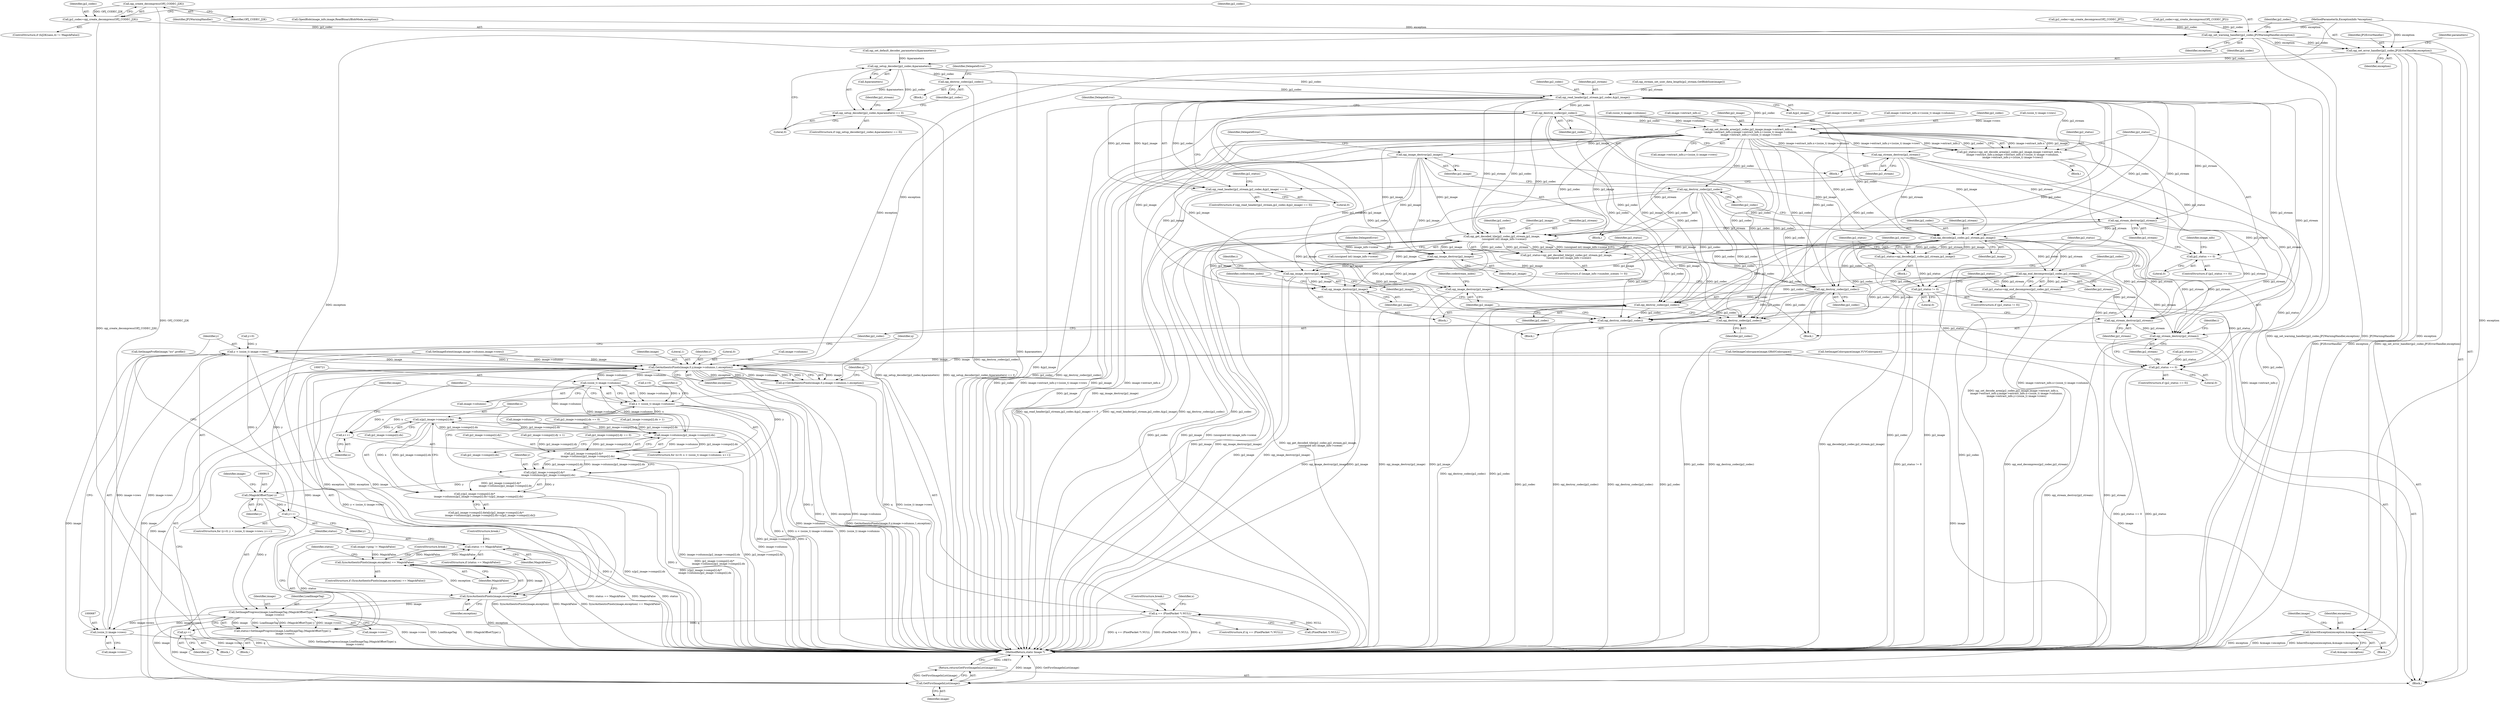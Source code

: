 digraph "0_ImageMagick_f6e9d0d9955e85bdd7540b251cd50d598dacc5e6_28@API" {
"1000232" [label="(Call,opj_create_decompress(OPJ_CODEC_J2K))"];
"1000230" [label="(Call,jp2_codec=opj_create_decompress(OPJ_CODEC_J2K))"];
"1000239" [label="(Call,opj_set_warning_handler(jp2_codec,JP2WarningHandler,exception))"];
"1000243" [label="(Call,opj_set_error_handler(jp2_codec,JP2ErrorHandler,exception))"];
"1000286" [label="(Call,opj_setup_decoder(jp2_codec,&parameters))"];
"1000285" [label="(Call,opj_setup_decoder(jp2_codec,&parameters) == 0)"];
"1000292" [label="(Call,opj_destroy_codec(jp2_codec))"];
"1000324" [label="(Call,opj_read_header(jp2_stream,jp2_codec,&jp2_image))"];
"1000323" [label="(Call,opj_read_header(jp2_stream,jp2_codec,&jp2_image) == 0)"];
"1000331" [label="(Call,opj_stream_destroy(jp2_stream))"];
"1000396" [label="(Call,opj_stream_destroy(jp2_stream))"];
"1000413" [label="(Call,opj_get_decoded_tile(jp2_codec,jp2_stream,jp2_image,\n      (unsigned int) image_info->scene))"];
"1000411" [label="(Call,jp2_status=opj_get_decoded_tile(jp2_codec,jp2_stream,jp2_image,\n      (unsigned int) image_info->scene))"];
"1000446" [label="(Call,jp2_status == 0)"];
"1000450" [label="(Call,opj_stream_destroy(jp2_stream))"];
"1000459" [label="(Call,opj_stream_destroy(jp2_stream))"];
"1000452" [label="(Call,opj_destroy_codec(jp2_codec))"];
"1000496" [label="(Call,opj_destroy_codec(jp2_codec))"];
"1000670" [label="(Call,opj_destroy_codec(jp2_codec))"];
"1000925" [label="(Call,opj_destroy_codec(jp2_codec))"];
"1000454" [label="(Call,opj_image_destroy(jp2_image))"];
"1000498" [label="(Call,opj_image_destroy(jp2_image))"];
"1000672" [label="(Call,opj_image_destroy(jp2_image))"];
"1000927" [label="(Call,opj_image_destroy(jp2_image))"];
"1000432" [label="(Call,opj_decode(jp2_codec,jp2_stream,jp2_image))"];
"1000430" [label="(Call,jp2_status=opj_decode(jp2_codec,jp2_stream,jp2_image))"];
"1000437" [label="(Call,jp2_status != 0)"];
"1000442" [label="(Call,opj_end_decompress(jp2_codec,jp2_stream))"];
"1000440" [label="(Call,jp2_status=opj_end_decompress(jp2_codec,jp2_stream))"];
"1000333" [label="(Call,opj_destroy_codec(jp2_codec))"];
"1000356" [label="(Call,opj_set_decode_area(jp2_codec,jp2_image,image->extract_info.x,\n        image->extract_info.y,image->extract_info.x+(ssize_t) image->columns,\n        image->extract_info.y+(ssize_t) image->rows))"];
"1000354" [label="(Call,jp2_status=opj_set_decode_area(jp2_codec,jp2_image,image->extract_info.x,\n        image->extract_info.y,image->extract_info.x+(ssize_t) image->columns,\n        image->extract_info.y+(ssize_t) image->rows))"];
"1000392" [label="(Call,jp2_status == 0)"];
"1000398" [label="(Call,opj_destroy_codec(jp2_codec))"];
"1000400" [label="(Call,opj_image_destroy(jp2_image))"];
"1000552" [label="(Call,InheritException(exception,&image->exception))"];
"1000698" [label="(Call,GetAuthenticPixels(image,0,y,image->columns,1,exception))"];
"1000696" [label="(Call,q=GetAuthenticPixels(image,0,y,image->columns,1,exception))"];
"1000708" [label="(Call,q == (PixelPacket *) NULL)"];
"1000900" [label="(Call,q++)"];
"1000720" [label="(Call,(ssize_t) image->columns)"];
"1000718" [label="(Call,x < (ssize_t) image->columns)"];
"1000725" [label="(Call,x++)"];
"1000797" [label="(Call,x/jp2_image->comps[i].dx)"];
"1000786" [label="(Call,image->columns/jp2_image->comps[i].dx)"];
"1000778" [label="(Call,jp2_image->comps[i].dy*\n          image->columns/jp2_image->comps[i].dx)"];
"1000776" [label="(Call,y/jp2_image->comps[i].dy*\n          image->columns/jp2_image->comps[i].dx)"];
"1000775" [label="(Call,y/jp2_image->comps[i].dy*\n          image->columns/jp2_image->comps[i].dx+x/jp2_image->comps[i].dx)"];
"1000914" [label="(Call,(MagickOffsetType) y)"];
"1000691" [label="(Call,y++)"];
"1000684" [label="(Call,y < (ssize_t) image->rows)"];
"1000911" [label="(Call,SetImageProgress(image,LoadImageTag,(MagickOffsetType) y,\n      image->rows))"];
"1000686" [label="(Call,(ssize_t) image->rows)"];
"1000909" [label="(Call,status=SetImageProgress(image,LoadImageTag,(MagickOffsetType) y,\n      image->rows))"];
"1000921" [label="(Call,status == MagickFalse)"];
"1000903" [label="(Call,SyncAuthenticPixels(image,exception) == MagickFalse)"];
"1000933" [label="(Call,GetFirstImageInList(image))"];
"1000932" [label="(Return,return(GetFirstImageInList(image));)"];
"1000904" [label="(Call,SyncAuthenticPixels(image,exception))"];
"1000292" [label="(Call,opj_destroy_codec(jp2_codec))"];
"1000242" [label="(Identifier,exception)"];
"1000326" [label="(Identifier,jp2_codec)"];
"1000714" [label="(ControlStructure,for (x=0; x < (ssize_t) image->columns; x++))"];
"1000486" [label="(Call,jp2_image->comps[i].dy == 0)"];
"1000243" [label="(Call,opj_set_error_handler(jp2_codec,JP2ErrorHandler,exception))"];
"1000445" [label="(ControlStructure,if (jp2_status == 0))"];
"1000232" [label="(Call,opj_create_decompress(OPJ_CODEC_J2K))"];
"1000681" [label="(Call,y=0)"];
"1000386" [label="(Call,(ssize_t) image->rows)"];
"1000380" [label="(Call,image->extract_info.y+(ssize_t) image->rows)"];
"1000498" [label="(Call,opj_image_destroy(jp2_image))"];
"1000696" [label="(Call,q=GetAuthenticPixels(image,0,y,image->columns,1,exception))"];
"1000671" [label="(Identifier,jp2_codec)"];
"1000219" [label="(Call,jp2_codec=opj_create_decompress(OPJ_CODEC_JPT))"];
"1000688" [label="(Call,image->rows)"];
"1000290" [label="(Literal,0)"];
"1000920" [label="(ControlStructure,if (status == MagickFalse))"];
"1000909" [label="(Call,status=SetImageProgress(image,LoadImageTag,(MagickOffsetType) y,\n      image->rows))"];
"1000460" [label="(Identifier,jp2_stream)"];
"1000441" [label="(Identifier,jp2_status)"];
"1000726" [label="(Identifier,x)"];
"1000664" [label="(Call,image->ping != MagickFalse)"];
"1000240" [label="(Identifier,jp2_codec)"];
"1000573" [label="(Call,SetImageColorspace(image,GRAYColorspace))"];
"1000905" [label="(Identifier,image)"];
"1000904" [label="(Call,SyncAuthenticPixels(image,exception))"];
"1000233" [label="(Identifier,OPJ_CODEC_J2K)"];
"1000241" [label="(Identifier,JP2WarningHandler)"];
"1000454" [label="(Call,opj_image_destroy(jp2_image))"];
"1000463" [label="(Identifier,i)"];
"1000447" [label="(Identifier,jp2_status)"];
"1000669" [label="(Block,)"];
"1000356" [label="(Call,opj_set_decode_area(jp2_codec,jp2_image,image->extract_info.x,\n        image->extract_info.y,image->extract_info.x+(ssize_t) image->columns,\n        image->extract_info.y+(ssize_t) image->rows))"];
"1000431" [label="(Identifier,jp2_status)"];
"1000395" [label="(Block,)"];
"1000709" [label="(Identifier,q)"];
"1000906" [label="(Identifier,exception)"];
"1000924" [label="(ControlStructure,break;)"];
"1000685" [label="(Identifier,y)"];
"1000325" [label="(Identifier,jp2_stream)"];
"1000922" [label="(Identifier,status)"];
"1000287" [label="(Identifier,jp2_codec)"];
"1000923" [label="(Identifier,MagickFalse)"];
"1000247" [label="(Call,opj_set_default_decoder_parameters(&parameters))"];
"1000495" [label="(Block,)"];
"1000401" [label="(Identifier,jp2_image)"];
"1000473" [label="(Identifier,i)"];
"1000334" [label="(Identifier,jp2_codec)"];
"1000799" [label="(Call,jp2_image->comps[i].dx)"];
"1000700" [label="(Literal,0)"];
"1000446" [label="(Call,jp2_status == 0)"];
"1000911" [label="(Call,SetImageProgress(image,LoadImageTag,(MagickOffsetType) y,\n      image->rows))"];
"1000291" [label="(Block,)"];
"1000331" [label="(Call,opj_stream_destroy(jp2_stream))"];
"1000398" [label="(Call,opj_destroy_codec(jp2_codec))"];
"1000496" [label="(Call,opj_destroy_codec(jp2_codec))"];
"1000171" [label="(Call,OpenBlob(image_info,image,ReadBinaryBlobMode,exception))"];
"1000414" [label="(Identifier,jp2_codec)"];
"1000323" [label="(Call,opj_read_header(jp2_stream,jp2_codec,&jp2_image) == 0)"];
"1000443" [label="(Identifier,jp2_codec)"];
"1000453" [label="(Identifier,jp2_codec)"];
"1000719" [label="(Identifier,x)"];
"1000432" [label="(Call,opj_decode(jp2_codec,jp2_stream,jp2_image))"];
"1000787" [label="(Call,image->columns)"];
"1000457" [label="(Identifier,DelegateError)"];
"1000672" [label="(Call,opj_image_destroy(jp2_image))"];
"1000918" [label="(Identifier,image)"];
"1000631" [label="(Call,SetImageColorspace(image,YUVColorspace))"];
"1000477" [label="(Call,jp2_image->comps[i].dx == 0)"];
"1000245" [label="(Identifier,JP2ErrorHandler)"];
"1000452" [label="(Call,opj_destroy_codec(jp2_codec))"];
"1000375" [label="(Call,(ssize_t) image->columns)"];
"1000707" [label="(ControlStructure,if (q == (PixelPacket *) NULL))"];
"1000917" [label="(Call,image->rows)"];
"1000433" [label="(Identifier,jp2_codec)"];
"1000725" [label="(Call,x++)"];
"1000925" [label="(Call,opj_destroy_codec(jp2_codec))"];
"1000451" [label="(Identifier,jp2_stream)"];
"1000244" [label="(Identifier,jp2_codec)"];
"1000400" [label="(Call,opj_image_destroy(jp2_image))"];
"1000702" [label="(Call,image->columns)"];
"1000933" [label="(Call,GetFirstImageInList(image))"];
"1000786" [label="(Call,image->columns/jp2_image->comps[i].dx)"];
"1000438" [label="(Identifier,jp2_status)"];
"1000288" [label="(Call,&parameters)"];
"1000231" [label="(Identifier,jp2_codec)"];
"1000778" [label="(Call,jp2_image->comps[i].dy*\n          image->columns/jp2_image->comps[i].dx)"];
"1000910" [label="(Identifier,status)"];
"1000731" [label="(Identifier,i)"];
"1000405" [label="(ControlStructure,if (image_info->number_scenes != 0))"];
"1000670" [label="(Call,opj_destroy_codec(jp2_codec))"];
"1000797" [label="(Call,x/jp2_image->comps[i].dx)"];
"1000926" [label="(Identifier,jp2_codec)"];
"1000318" [label="(Call,opj_stream_set_user_data_length(jp2_stream,GetBlobSize(image)))"];
"1000914" [label="(Call,(MagickOffsetType) y)"];
"1000285" [label="(Call,opj_setup_decoder(jp2_codec,&parameters) == 0)"];
"1000436" [label="(ControlStructure,if (jp2_status != 0))"];
"1000444" [label="(Identifier,jp2_stream)"];
"1000497" [label="(Identifier,jp2_codec)"];
"1000779" [label="(Call,jp2_image->comps[i].dy)"];
"1000901" [label="(Identifier,q)"];
"1000224" [label="(ControlStructure,if (IsJ2K(sans,4) != MagickFalse))"];
"1000330" [label="(Block,)"];
"1000437" [label="(Call,jp2_status != 0)"];
"1000710" [label="(Call,(PixelPacket *) NULL)"];
"1000622" [label="(Call,jp2_image->comps[i].dy > 1)"];
"1000767" [label="(Call,jp2_image->comps[i].data[y/jp2_image->comps[i].dy*\n          image->columns/jp2_image->comps[i].dx+x/jp2_image->comps[i].dx])"];
"1000249" [label="(Identifier,parameters)"];
"1000448" [label="(Literal,0)"];
"1000553" [label="(Identifier,exception)"];
"1000934" [label="(Identifier,image)"];
"1000359" [label="(Call,image->extract_info.x)"];
"1000902" [label="(ControlStructure,if (SyncAuthenticPixels(image,exception) == MagickFalse))"];
"1000449" [label="(Block,)"];
"1000108" [label="(Block,)"];
"1000722" [label="(Call,image->columns)"];
"1000354" [label="(Call,jp2_status=opj_set_decode_area(jp2_codec,jp2_image,image->extract_info.x,\n        image->extract_info.y,image->extract_info.x+(ssize_t) image->columns,\n        image->extract_info.y+(ssize_t) image->rows))"];
"1000777" [label="(Identifier,y)"];
"1000230" [label="(Call,jp2_codec=opj_create_decompress(OPJ_CODEC_J2K))"];
"1000393" [label="(Identifier,jp2_status)"];
"1000554" [label="(Call,&image->exception)"];
"1000107" [label="(MethodParameterIn,ExceptionInfo *exception)"];
"1000539" [label="(Call,SetImageExtent(image,image->columns,image->rows))"];
"1000931" [label="(Identifier,codestream_index)"];
"1000560" [label="(Identifier,image)"];
"1000706" [label="(Identifier,exception)"];
"1000699" [label="(Identifier,image)"];
"1000776" [label="(Call,y/jp2_image->comps[i].dy*\n          image->columns/jp2_image->comps[i].dx)"];
"1000613" [label="(Call,jp2_image->comps[i].dx > 1)"];
"1000713" [label="(ControlStructure,break;)"];
"1000692" [label="(Identifier,y)"];
"1000329" [label="(Literal,0)"];
"1000338" [label="(Call,jp2_status=1)"];
"1000358" [label="(Identifier,jp2_image)"];
"1000408" [label="(Identifier,image_info)"];
"1000932" [label="(Return,return(GetFirstImageInList(image));)"];
"1000715" [label="(Call,x=0)"];
"1000908" [label="(ControlStructure,break;)"];
"1000684" [label="(Call,y < (ssize_t) image->rows)"];
"1000417" [label="(Call,(unsigned int) image_info->scene)"];
"1000705" [label="(Literal,1)"];
"1000336" [label="(Identifier,DelegateError)"];
"1000394" [label="(Literal,0)"];
"1000708" [label="(Call,q == (PixelPacket *) NULL)"];
"1000686" [label="(Call,(ssize_t) image->rows)"];
"1000403" [label="(Identifier,DelegateError)"];
"1000916" [label="(Identifier,y)"];
"1000697" [label="(Identifier,q)"];
"1000680" [label="(ControlStructure,for (y=0; y < (ssize_t) image->rows; y++))"];
"1000912" [label="(Identifier,image)"];
"1000392" [label="(Call,jp2_status == 0)"];
"1000324" [label="(Call,opj_read_header(jp2_stream,jp2_codec,&jp2_image))"];
"1000364" [label="(Call,image->extract_info.y)"];
"1000369" [label="(Call,image->extract_info.x+(ssize_t) image->columns)"];
"1000327" [label="(Call,&jp2_image)"];
"1000439" [label="(Literal,0)"];
"1000913" [label="(Identifier,LoadImageTag)"];
"1000413" [label="(Call,opj_get_decoded_tile(jp2_codec,jp2_stream,jp2_image,\n      (unsigned int) image_info->scene))"];
"1000691" [label="(Call,y++)"];
"1000355" [label="(Identifier,jp2_status)"];
"1000903" [label="(Call,SyncAuthenticPixels(image,exception) == MagickFalse)"];
"1000693" [label="(Block,)"];
"1000246" [label="(Identifier,exception)"];
"1000718" [label="(Call,x < (ssize_t) image->columns)"];
"1000798" [label="(Identifier,x)"];
"1000411" [label="(Call,jp2_status=opj_get_decoded_tile(jp2_codec,jp2_stream,jp2_image,\n      (unsigned int) image_info->scene))"];
"1000552" [label="(Call,InheritException(exception,&image->exception))"];
"1000900" [label="(Call,q++)"];
"1000416" [label="(Identifier,jp2_image)"];
"1000332" [label="(Identifier,jp2_stream)"];
"1000284" [label="(ControlStructure,if (opj_setup_decoder(jp2_codec,&parameters) == 0))"];
"1000727" [label="(Block,)"];
"1000775" [label="(Call,y/jp2_image->comps[i].dy*\n          image->columns/jp2_image->comps[i].dx+x/jp2_image->comps[i].dx)"];
"1000295" [label="(Identifier,DelegateError)"];
"1000499" [label="(Identifier,jp2_image)"];
"1000701" [label="(Identifier,y)"];
"1000698" [label="(Call,GetAuthenticPixels(image,0,y,image->columns,1,exception))"];
"1000286" [label="(Call,opj_setup_decoder(jp2_codec,&parameters))"];
"1000353" [label="(Block,)"];
"1000716" [label="(Identifier,x)"];
"1000298" [label="(Identifier,jp2_stream)"];
"1000391" [label="(ControlStructure,if (jp2_status == 0))"];
"1000935" [label="(MethodReturn,static Image *)"];
"1000396" [label="(Call,opj_stream_destroy(jp2_stream))"];
"1000907" [label="(Identifier,MagickFalse)"];
"1000927" [label="(Call,opj_image_destroy(jp2_image))"];
"1000293" [label="(Identifier,jp2_codec)"];
"1000659" [label="(Call,SetImageProfile(image,\"icc\",profile))"];
"1000429" [label="(Block,)"];
"1000322" [label="(ControlStructure,if (opj_read_header(jp2_stream,jp2_codec,&jp2_image) == 0))"];
"1000235" [label="(Call,jp2_codec=opj_create_decompress(OPJ_CODEC_JP2))"];
"1000397" [label="(Identifier,jp2_stream)"];
"1000676" [label="(Identifier,codestream_index)"];
"1000790" [label="(Call,jp2_image->comps[i].dx)"];
"1000551" [label="(Block,)"];
"1000921" [label="(Call,status == MagickFalse)"];
"1000399" [label="(Identifier,jp2_codec)"];
"1000434" [label="(Identifier,jp2_stream)"];
"1000450" [label="(Call,opj_stream_destroy(jp2_stream))"];
"1000430" [label="(Call,jp2_status=opj_decode(jp2_codec,jp2_stream,jp2_image))"];
"1000928" [label="(Identifier,jp2_image)"];
"1000412" [label="(Identifier,jp2_status)"];
"1000440" [label="(Call,jp2_status=opj_end_decompress(jp2_codec,jp2_stream))"];
"1000455" [label="(Identifier,jp2_image)"];
"1000333" [label="(Call,opj_destroy_codec(jp2_codec))"];
"1000357" [label="(Identifier,jp2_codec)"];
"1000673" [label="(Identifier,jp2_image)"];
"1000339" [label="(Identifier,jp2_status)"];
"1000459" [label="(Call,opj_stream_destroy(jp2_stream))"];
"1000415" [label="(Identifier,jp2_stream)"];
"1000442" [label="(Call,opj_end_decompress(jp2_codec,jp2_stream))"];
"1000435" [label="(Identifier,jp2_image)"];
"1000239" [label="(Call,opj_set_warning_handler(jp2_codec,JP2WarningHandler,exception))"];
"1000720" [label="(Call,(ssize_t) image->columns)"];
"1000232" -> "1000230"  [label="AST: "];
"1000232" -> "1000233"  [label="CFG: "];
"1000233" -> "1000232"  [label="AST: "];
"1000230" -> "1000232"  [label="CFG: "];
"1000232" -> "1000935"  [label="DDG: OPJ_CODEC_J2K"];
"1000232" -> "1000230"  [label="DDG: OPJ_CODEC_J2K"];
"1000230" -> "1000224"  [label="AST: "];
"1000231" -> "1000230"  [label="AST: "];
"1000240" -> "1000230"  [label="CFG: "];
"1000230" -> "1000935"  [label="DDG: opj_create_decompress(OPJ_CODEC_J2K)"];
"1000230" -> "1000239"  [label="DDG: jp2_codec"];
"1000239" -> "1000108"  [label="AST: "];
"1000239" -> "1000242"  [label="CFG: "];
"1000240" -> "1000239"  [label="AST: "];
"1000241" -> "1000239"  [label="AST: "];
"1000242" -> "1000239"  [label="AST: "];
"1000244" -> "1000239"  [label="CFG: "];
"1000239" -> "1000935"  [label="DDG: opj_set_warning_handler(jp2_codec,JP2WarningHandler,exception)"];
"1000239" -> "1000935"  [label="DDG: JP2WarningHandler"];
"1000235" -> "1000239"  [label="DDG: jp2_codec"];
"1000219" -> "1000239"  [label="DDG: jp2_codec"];
"1000171" -> "1000239"  [label="DDG: exception"];
"1000107" -> "1000239"  [label="DDG: exception"];
"1000239" -> "1000243"  [label="DDG: jp2_codec"];
"1000239" -> "1000243"  [label="DDG: exception"];
"1000243" -> "1000108"  [label="AST: "];
"1000243" -> "1000246"  [label="CFG: "];
"1000244" -> "1000243"  [label="AST: "];
"1000245" -> "1000243"  [label="AST: "];
"1000246" -> "1000243"  [label="AST: "];
"1000249" -> "1000243"  [label="CFG: "];
"1000243" -> "1000935"  [label="DDG: JP2ErrorHandler"];
"1000243" -> "1000935"  [label="DDG: exception"];
"1000243" -> "1000935"  [label="DDG: opj_set_error_handler(jp2_codec,JP2ErrorHandler,exception)"];
"1000107" -> "1000243"  [label="DDG: exception"];
"1000243" -> "1000286"  [label="DDG: jp2_codec"];
"1000243" -> "1000552"  [label="DDG: exception"];
"1000243" -> "1000698"  [label="DDG: exception"];
"1000286" -> "1000285"  [label="AST: "];
"1000286" -> "1000288"  [label="CFG: "];
"1000287" -> "1000286"  [label="AST: "];
"1000288" -> "1000286"  [label="AST: "];
"1000290" -> "1000286"  [label="CFG: "];
"1000286" -> "1000935"  [label="DDG: &parameters"];
"1000286" -> "1000285"  [label="DDG: jp2_codec"];
"1000286" -> "1000285"  [label="DDG: &parameters"];
"1000247" -> "1000286"  [label="DDG: &parameters"];
"1000286" -> "1000292"  [label="DDG: jp2_codec"];
"1000286" -> "1000324"  [label="DDG: jp2_codec"];
"1000285" -> "1000284"  [label="AST: "];
"1000285" -> "1000290"  [label="CFG: "];
"1000290" -> "1000285"  [label="AST: "];
"1000293" -> "1000285"  [label="CFG: "];
"1000298" -> "1000285"  [label="CFG: "];
"1000285" -> "1000935"  [label="DDG: opj_setup_decoder(jp2_codec,&parameters)"];
"1000285" -> "1000935"  [label="DDG: opj_setup_decoder(jp2_codec,&parameters) == 0"];
"1000292" -> "1000291"  [label="AST: "];
"1000292" -> "1000293"  [label="CFG: "];
"1000293" -> "1000292"  [label="AST: "];
"1000295" -> "1000292"  [label="CFG: "];
"1000292" -> "1000935"  [label="DDG: opj_destroy_codec(jp2_codec)"];
"1000292" -> "1000324"  [label="DDG: jp2_codec"];
"1000324" -> "1000323"  [label="AST: "];
"1000324" -> "1000327"  [label="CFG: "];
"1000325" -> "1000324"  [label="AST: "];
"1000326" -> "1000324"  [label="AST: "];
"1000327" -> "1000324"  [label="AST: "];
"1000329" -> "1000324"  [label="CFG: "];
"1000324" -> "1000935"  [label="DDG: jp2_codec"];
"1000324" -> "1000935"  [label="DDG: &jp2_image"];
"1000324" -> "1000323"  [label="DDG: jp2_stream"];
"1000324" -> "1000323"  [label="DDG: jp2_codec"];
"1000324" -> "1000323"  [label="DDG: &jp2_image"];
"1000318" -> "1000324"  [label="DDG: jp2_stream"];
"1000324" -> "1000331"  [label="DDG: jp2_stream"];
"1000324" -> "1000333"  [label="DDG: jp2_codec"];
"1000324" -> "1000356"  [label="DDG: jp2_codec"];
"1000324" -> "1000396"  [label="DDG: jp2_stream"];
"1000324" -> "1000413"  [label="DDG: jp2_codec"];
"1000324" -> "1000413"  [label="DDG: jp2_stream"];
"1000324" -> "1000432"  [label="DDG: jp2_codec"];
"1000324" -> "1000432"  [label="DDG: jp2_stream"];
"1000324" -> "1000450"  [label="DDG: jp2_stream"];
"1000324" -> "1000452"  [label="DDG: jp2_codec"];
"1000324" -> "1000459"  [label="DDG: jp2_stream"];
"1000324" -> "1000496"  [label="DDG: jp2_codec"];
"1000324" -> "1000670"  [label="DDG: jp2_codec"];
"1000324" -> "1000925"  [label="DDG: jp2_codec"];
"1000323" -> "1000322"  [label="AST: "];
"1000323" -> "1000329"  [label="CFG: "];
"1000329" -> "1000323"  [label="AST: "];
"1000332" -> "1000323"  [label="CFG: "];
"1000339" -> "1000323"  [label="CFG: "];
"1000323" -> "1000935"  [label="DDG: opj_read_header(jp2_stream,jp2_codec,&jp2_image)"];
"1000323" -> "1000935"  [label="DDG: opj_read_header(jp2_stream,jp2_codec,&jp2_image) == 0"];
"1000331" -> "1000330"  [label="AST: "];
"1000331" -> "1000332"  [label="CFG: "];
"1000332" -> "1000331"  [label="AST: "];
"1000334" -> "1000331"  [label="CFG: "];
"1000331" -> "1000396"  [label="DDG: jp2_stream"];
"1000331" -> "1000413"  [label="DDG: jp2_stream"];
"1000331" -> "1000432"  [label="DDG: jp2_stream"];
"1000331" -> "1000450"  [label="DDG: jp2_stream"];
"1000331" -> "1000459"  [label="DDG: jp2_stream"];
"1000396" -> "1000395"  [label="AST: "];
"1000396" -> "1000397"  [label="CFG: "];
"1000397" -> "1000396"  [label="AST: "];
"1000399" -> "1000396"  [label="CFG: "];
"1000396" -> "1000413"  [label="DDG: jp2_stream"];
"1000396" -> "1000432"  [label="DDG: jp2_stream"];
"1000396" -> "1000450"  [label="DDG: jp2_stream"];
"1000396" -> "1000459"  [label="DDG: jp2_stream"];
"1000413" -> "1000411"  [label="AST: "];
"1000413" -> "1000417"  [label="CFG: "];
"1000414" -> "1000413"  [label="AST: "];
"1000415" -> "1000413"  [label="AST: "];
"1000416" -> "1000413"  [label="AST: "];
"1000417" -> "1000413"  [label="AST: "];
"1000411" -> "1000413"  [label="CFG: "];
"1000413" -> "1000935"  [label="DDG: jp2_codec"];
"1000413" -> "1000935"  [label="DDG: jp2_image"];
"1000413" -> "1000935"  [label="DDG: (unsigned int) image_info->scene"];
"1000413" -> "1000411"  [label="DDG: jp2_codec"];
"1000413" -> "1000411"  [label="DDG: jp2_stream"];
"1000413" -> "1000411"  [label="DDG: jp2_image"];
"1000413" -> "1000411"  [label="DDG: (unsigned int) image_info->scene"];
"1000333" -> "1000413"  [label="DDG: jp2_codec"];
"1000356" -> "1000413"  [label="DDG: jp2_codec"];
"1000356" -> "1000413"  [label="DDG: jp2_image"];
"1000398" -> "1000413"  [label="DDG: jp2_codec"];
"1000400" -> "1000413"  [label="DDG: jp2_image"];
"1000417" -> "1000413"  [label="DDG: image_info->scene"];
"1000413" -> "1000450"  [label="DDG: jp2_stream"];
"1000413" -> "1000452"  [label="DDG: jp2_codec"];
"1000413" -> "1000454"  [label="DDG: jp2_image"];
"1000413" -> "1000459"  [label="DDG: jp2_stream"];
"1000413" -> "1000496"  [label="DDG: jp2_codec"];
"1000413" -> "1000498"  [label="DDG: jp2_image"];
"1000413" -> "1000670"  [label="DDG: jp2_codec"];
"1000413" -> "1000672"  [label="DDG: jp2_image"];
"1000413" -> "1000925"  [label="DDG: jp2_codec"];
"1000413" -> "1000927"  [label="DDG: jp2_image"];
"1000411" -> "1000405"  [label="AST: "];
"1000412" -> "1000411"  [label="AST: "];
"1000447" -> "1000411"  [label="CFG: "];
"1000411" -> "1000935"  [label="DDG: opj_get_decoded_tile(jp2_codec,jp2_stream,jp2_image,\n      (unsigned int) image_info->scene)"];
"1000411" -> "1000446"  [label="DDG: jp2_status"];
"1000446" -> "1000445"  [label="AST: "];
"1000446" -> "1000448"  [label="CFG: "];
"1000447" -> "1000446"  [label="AST: "];
"1000448" -> "1000446"  [label="AST: "];
"1000451" -> "1000446"  [label="CFG: "];
"1000460" -> "1000446"  [label="CFG: "];
"1000446" -> "1000935"  [label="DDG: jp2_status == 0"];
"1000446" -> "1000935"  [label="DDG: jp2_status"];
"1000338" -> "1000446"  [label="DDG: jp2_status"];
"1000437" -> "1000446"  [label="DDG: jp2_status"];
"1000392" -> "1000446"  [label="DDG: jp2_status"];
"1000440" -> "1000446"  [label="DDG: jp2_status"];
"1000450" -> "1000449"  [label="AST: "];
"1000450" -> "1000451"  [label="CFG: "];
"1000451" -> "1000450"  [label="AST: "];
"1000453" -> "1000450"  [label="CFG: "];
"1000432" -> "1000450"  [label="DDG: jp2_stream"];
"1000442" -> "1000450"  [label="DDG: jp2_stream"];
"1000450" -> "1000459"  [label="DDG: jp2_stream"];
"1000459" -> "1000108"  [label="AST: "];
"1000459" -> "1000460"  [label="CFG: "];
"1000460" -> "1000459"  [label="AST: "];
"1000463" -> "1000459"  [label="CFG: "];
"1000459" -> "1000935"  [label="DDG: jp2_stream"];
"1000459" -> "1000935"  [label="DDG: opj_stream_destroy(jp2_stream)"];
"1000432" -> "1000459"  [label="DDG: jp2_stream"];
"1000442" -> "1000459"  [label="DDG: jp2_stream"];
"1000452" -> "1000449"  [label="AST: "];
"1000452" -> "1000453"  [label="CFG: "];
"1000453" -> "1000452"  [label="AST: "];
"1000455" -> "1000452"  [label="CFG: "];
"1000452" -> "1000935"  [label="DDG: opj_destroy_codec(jp2_codec)"];
"1000452" -> "1000935"  [label="DDG: jp2_codec"];
"1000333" -> "1000452"  [label="DDG: jp2_codec"];
"1000442" -> "1000452"  [label="DDG: jp2_codec"];
"1000356" -> "1000452"  [label="DDG: jp2_codec"];
"1000432" -> "1000452"  [label="DDG: jp2_codec"];
"1000398" -> "1000452"  [label="DDG: jp2_codec"];
"1000452" -> "1000496"  [label="DDG: jp2_codec"];
"1000452" -> "1000670"  [label="DDG: jp2_codec"];
"1000452" -> "1000925"  [label="DDG: jp2_codec"];
"1000496" -> "1000495"  [label="AST: "];
"1000496" -> "1000497"  [label="CFG: "];
"1000497" -> "1000496"  [label="AST: "];
"1000499" -> "1000496"  [label="CFG: "];
"1000496" -> "1000935"  [label="DDG: opj_destroy_codec(jp2_codec)"];
"1000496" -> "1000935"  [label="DDG: jp2_codec"];
"1000333" -> "1000496"  [label="DDG: jp2_codec"];
"1000442" -> "1000496"  [label="DDG: jp2_codec"];
"1000356" -> "1000496"  [label="DDG: jp2_codec"];
"1000398" -> "1000496"  [label="DDG: jp2_codec"];
"1000432" -> "1000496"  [label="DDG: jp2_codec"];
"1000496" -> "1000670"  [label="DDG: jp2_codec"];
"1000496" -> "1000925"  [label="DDG: jp2_codec"];
"1000670" -> "1000669"  [label="AST: "];
"1000670" -> "1000671"  [label="CFG: "];
"1000671" -> "1000670"  [label="AST: "];
"1000673" -> "1000670"  [label="CFG: "];
"1000670" -> "1000935"  [label="DDG: opj_destroy_codec(jp2_codec)"];
"1000670" -> "1000935"  [label="DDG: jp2_codec"];
"1000333" -> "1000670"  [label="DDG: jp2_codec"];
"1000442" -> "1000670"  [label="DDG: jp2_codec"];
"1000356" -> "1000670"  [label="DDG: jp2_codec"];
"1000398" -> "1000670"  [label="DDG: jp2_codec"];
"1000432" -> "1000670"  [label="DDG: jp2_codec"];
"1000925" -> "1000108"  [label="AST: "];
"1000925" -> "1000926"  [label="CFG: "];
"1000926" -> "1000925"  [label="AST: "];
"1000928" -> "1000925"  [label="CFG: "];
"1000925" -> "1000935"  [label="DDG: jp2_codec"];
"1000925" -> "1000935"  [label="DDG: opj_destroy_codec(jp2_codec)"];
"1000333" -> "1000925"  [label="DDG: jp2_codec"];
"1000442" -> "1000925"  [label="DDG: jp2_codec"];
"1000356" -> "1000925"  [label="DDG: jp2_codec"];
"1000398" -> "1000925"  [label="DDG: jp2_codec"];
"1000432" -> "1000925"  [label="DDG: jp2_codec"];
"1000454" -> "1000449"  [label="AST: "];
"1000454" -> "1000455"  [label="CFG: "];
"1000455" -> "1000454"  [label="AST: "];
"1000457" -> "1000454"  [label="CFG: "];
"1000454" -> "1000935"  [label="DDG: jp2_image"];
"1000454" -> "1000935"  [label="DDG: opj_image_destroy(jp2_image)"];
"1000400" -> "1000454"  [label="DDG: jp2_image"];
"1000356" -> "1000454"  [label="DDG: jp2_image"];
"1000432" -> "1000454"  [label="DDG: jp2_image"];
"1000454" -> "1000498"  [label="DDG: jp2_image"];
"1000454" -> "1000672"  [label="DDG: jp2_image"];
"1000454" -> "1000927"  [label="DDG: jp2_image"];
"1000498" -> "1000495"  [label="AST: "];
"1000498" -> "1000499"  [label="CFG: "];
"1000499" -> "1000498"  [label="AST: "];
"1000473" -> "1000498"  [label="CFG: "];
"1000498" -> "1000935"  [label="DDG: opj_image_destroy(jp2_image)"];
"1000498" -> "1000935"  [label="DDG: jp2_image"];
"1000400" -> "1000498"  [label="DDG: jp2_image"];
"1000356" -> "1000498"  [label="DDG: jp2_image"];
"1000432" -> "1000498"  [label="DDG: jp2_image"];
"1000498" -> "1000672"  [label="DDG: jp2_image"];
"1000498" -> "1000927"  [label="DDG: jp2_image"];
"1000672" -> "1000669"  [label="AST: "];
"1000672" -> "1000673"  [label="CFG: "];
"1000673" -> "1000672"  [label="AST: "];
"1000676" -> "1000672"  [label="CFG: "];
"1000672" -> "1000935"  [label="DDG: opj_image_destroy(jp2_image)"];
"1000672" -> "1000935"  [label="DDG: jp2_image"];
"1000400" -> "1000672"  [label="DDG: jp2_image"];
"1000356" -> "1000672"  [label="DDG: jp2_image"];
"1000432" -> "1000672"  [label="DDG: jp2_image"];
"1000927" -> "1000108"  [label="AST: "];
"1000927" -> "1000928"  [label="CFG: "];
"1000928" -> "1000927"  [label="AST: "];
"1000931" -> "1000927"  [label="CFG: "];
"1000927" -> "1000935"  [label="DDG: opj_image_destroy(jp2_image)"];
"1000927" -> "1000935"  [label="DDG: jp2_image"];
"1000400" -> "1000927"  [label="DDG: jp2_image"];
"1000356" -> "1000927"  [label="DDG: jp2_image"];
"1000432" -> "1000927"  [label="DDG: jp2_image"];
"1000432" -> "1000430"  [label="AST: "];
"1000432" -> "1000435"  [label="CFG: "];
"1000433" -> "1000432"  [label="AST: "];
"1000434" -> "1000432"  [label="AST: "];
"1000435" -> "1000432"  [label="AST: "];
"1000430" -> "1000432"  [label="CFG: "];
"1000432" -> "1000935"  [label="DDG: jp2_codec"];
"1000432" -> "1000935"  [label="DDG: jp2_image"];
"1000432" -> "1000430"  [label="DDG: jp2_codec"];
"1000432" -> "1000430"  [label="DDG: jp2_stream"];
"1000432" -> "1000430"  [label="DDG: jp2_image"];
"1000333" -> "1000432"  [label="DDG: jp2_codec"];
"1000356" -> "1000432"  [label="DDG: jp2_codec"];
"1000356" -> "1000432"  [label="DDG: jp2_image"];
"1000398" -> "1000432"  [label="DDG: jp2_codec"];
"1000400" -> "1000432"  [label="DDG: jp2_image"];
"1000432" -> "1000442"  [label="DDG: jp2_codec"];
"1000432" -> "1000442"  [label="DDG: jp2_stream"];
"1000430" -> "1000429"  [label="AST: "];
"1000431" -> "1000430"  [label="AST: "];
"1000438" -> "1000430"  [label="CFG: "];
"1000430" -> "1000935"  [label="DDG: opj_decode(jp2_codec,jp2_stream,jp2_image)"];
"1000430" -> "1000437"  [label="DDG: jp2_status"];
"1000437" -> "1000436"  [label="AST: "];
"1000437" -> "1000439"  [label="CFG: "];
"1000438" -> "1000437"  [label="AST: "];
"1000439" -> "1000437"  [label="AST: "];
"1000441" -> "1000437"  [label="CFG: "];
"1000447" -> "1000437"  [label="CFG: "];
"1000437" -> "1000935"  [label="DDG: jp2_status != 0"];
"1000442" -> "1000440"  [label="AST: "];
"1000442" -> "1000444"  [label="CFG: "];
"1000443" -> "1000442"  [label="AST: "];
"1000444" -> "1000442"  [label="AST: "];
"1000440" -> "1000442"  [label="CFG: "];
"1000442" -> "1000935"  [label="DDG: jp2_codec"];
"1000442" -> "1000440"  [label="DDG: jp2_codec"];
"1000442" -> "1000440"  [label="DDG: jp2_stream"];
"1000440" -> "1000436"  [label="AST: "];
"1000441" -> "1000440"  [label="AST: "];
"1000447" -> "1000440"  [label="CFG: "];
"1000440" -> "1000935"  [label="DDG: opj_end_decompress(jp2_codec,jp2_stream)"];
"1000333" -> "1000330"  [label="AST: "];
"1000333" -> "1000334"  [label="CFG: "];
"1000334" -> "1000333"  [label="AST: "];
"1000336" -> "1000333"  [label="CFG: "];
"1000333" -> "1000935"  [label="DDG: jp2_codec"];
"1000333" -> "1000935"  [label="DDG: opj_destroy_codec(jp2_codec)"];
"1000333" -> "1000356"  [label="DDG: jp2_codec"];
"1000356" -> "1000354"  [label="AST: "];
"1000356" -> "1000380"  [label="CFG: "];
"1000357" -> "1000356"  [label="AST: "];
"1000358" -> "1000356"  [label="AST: "];
"1000359" -> "1000356"  [label="AST: "];
"1000364" -> "1000356"  [label="AST: "];
"1000369" -> "1000356"  [label="AST: "];
"1000380" -> "1000356"  [label="AST: "];
"1000354" -> "1000356"  [label="CFG: "];
"1000356" -> "1000935"  [label="DDG: image->extract_info.x+(ssize_t) image->columns"];
"1000356" -> "1000935"  [label="DDG: image->extract_info.y"];
"1000356" -> "1000935"  [label="DDG: jp2_codec"];
"1000356" -> "1000935"  [label="DDG: image->extract_info.y+(ssize_t) image->rows"];
"1000356" -> "1000935"  [label="DDG: jp2_image"];
"1000356" -> "1000935"  [label="DDG: image->extract_info.x"];
"1000356" -> "1000354"  [label="DDG: image->extract_info.x"];
"1000356" -> "1000354"  [label="DDG: jp2_image"];
"1000356" -> "1000354"  [label="DDG: image->extract_info.x+(ssize_t) image->columns"];
"1000356" -> "1000354"  [label="DDG: image->extract_info.y+(ssize_t) image->rows"];
"1000356" -> "1000354"  [label="DDG: image->extract_info.y"];
"1000356" -> "1000354"  [label="DDG: jp2_codec"];
"1000375" -> "1000356"  [label="DDG: image->columns"];
"1000386" -> "1000356"  [label="DDG: image->rows"];
"1000356" -> "1000398"  [label="DDG: jp2_codec"];
"1000356" -> "1000400"  [label="DDG: jp2_image"];
"1000354" -> "1000353"  [label="AST: "];
"1000355" -> "1000354"  [label="AST: "];
"1000393" -> "1000354"  [label="CFG: "];
"1000354" -> "1000935"  [label="DDG: opj_set_decode_area(jp2_codec,jp2_image,image->extract_info.x,\n        image->extract_info.y,image->extract_info.x+(ssize_t) image->columns,\n        image->extract_info.y+(ssize_t) image->rows)"];
"1000354" -> "1000392"  [label="DDG: jp2_status"];
"1000392" -> "1000391"  [label="AST: "];
"1000392" -> "1000394"  [label="CFG: "];
"1000393" -> "1000392"  [label="AST: "];
"1000394" -> "1000392"  [label="AST: "];
"1000397" -> "1000392"  [label="CFG: "];
"1000408" -> "1000392"  [label="CFG: "];
"1000398" -> "1000395"  [label="AST: "];
"1000398" -> "1000399"  [label="CFG: "];
"1000399" -> "1000398"  [label="AST: "];
"1000401" -> "1000398"  [label="CFG: "];
"1000398" -> "1000935"  [label="DDG: opj_destroy_codec(jp2_codec)"];
"1000398" -> "1000935"  [label="DDG: jp2_codec"];
"1000400" -> "1000395"  [label="AST: "];
"1000400" -> "1000401"  [label="CFG: "];
"1000401" -> "1000400"  [label="AST: "];
"1000403" -> "1000400"  [label="CFG: "];
"1000400" -> "1000935"  [label="DDG: jp2_image"];
"1000400" -> "1000935"  [label="DDG: opj_image_destroy(jp2_image)"];
"1000552" -> "1000551"  [label="AST: "];
"1000552" -> "1000554"  [label="CFG: "];
"1000553" -> "1000552"  [label="AST: "];
"1000554" -> "1000552"  [label="AST: "];
"1000560" -> "1000552"  [label="CFG: "];
"1000552" -> "1000935"  [label="DDG: exception"];
"1000552" -> "1000935"  [label="DDG: &image->exception"];
"1000552" -> "1000935"  [label="DDG: InheritException(exception,&image->exception)"];
"1000107" -> "1000552"  [label="DDG: exception"];
"1000698" -> "1000696"  [label="AST: "];
"1000698" -> "1000706"  [label="CFG: "];
"1000699" -> "1000698"  [label="AST: "];
"1000700" -> "1000698"  [label="AST: "];
"1000701" -> "1000698"  [label="AST: "];
"1000702" -> "1000698"  [label="AST: "];
"1000705" -> "1000698"  [label="AST: "];
"1000706" -> "1000698"  [label="AST: "];
"1000696" -> "1000698"  [label="CFG: "];
"1000698" -> "1000935"  [label="DDG: y"];
"1000698" -> "1000935"  [label="DDG: exception"];
"1000698" -> "1000935"  [label="DDG: image->columns"];
"1000698" -> "1000696"  [label="DDG: image"];
"1000698" -> "1000696"  [label="DDG: exception"];
"1000698" -> "1000696"  [label="DDG: y"];
"1000698" -> "1000696"  [label="DDG: image->columns"];
"1000698" -> "1000696"  [label="DDG: 0"];
"1000698" -> "1000696"  [label="DDG: 1"];
"1000539" -> "1000698"  [label="DDG: image"];
"1000539" -> "1000698"  [label="DDG: image->columns"];
"1000573" -> "1000698"  [label="DDG: image"];
"1000911" -> "1000698"  [label="DDG: image"];
"1000659" -> "1000698"  [label="DDG: image"];
"1000631" -> "1000698"  [label="DDG: image"];
"1000684" -> "1000698"  [label="DDG: y"];
"1000786" -> "1000698"  [label="DDG: image->columns"];
"1000720" -> "1000698"  [label="DDG: image->columns"];
"1000904" -> "1000698"  [label="DDG: exception"];
"1000107" -> "1000698"  [label="DDG: exception"];
"1000698" -> "1000720"  [label="DDG: image->columns"];
"1000698" -> "1000776"  [label="DDG: y"];
"1000698" -> "1000904"  [label="DDG: image"];
"1000698" -> "1000904"  [label="DDG: exception"];
"1000698" -> "1000914"  [label="DDG: y"];
"1000698" -> "1000933"  [label="DDG: image"];
"1000696" -> "1000693"  [label="AST: "];
"1000697" -> "1000696"  [label="AST: "];
"1000709" -> "1000696"  [label="CFG: "];
"1000696" -> "1000935"  [label="DDG: GetAuthenticPixels(image,0,y,image->columns,1,exception)"];
"1000696" -> "1000708"  [label="DDG: q"];
"1000708" -> "1000707"  [label="AST: "];
"1000708" -> "1000710"  [label="CFG: "];
"1000709" -> "1000708"  [label="AST: "];
"1000710" -> "1000708"  [label="AST: "];
"1000713" -> "1000708"  [label="CFG: "];
"1000716" -> "1000708"  [label="CFG: "];
"1000708" -> "1000935"  [label="DDG: q"];
"1000708" -> "1000935"  [label="DDG: q == (PixelPacket *) NULL"];
"1000708" -> "1000935"  [label="DDG: (PixelPacket *) NULL"];
"1000710" -> "1000708"  [label="DDG: NULL"];
"1000708" -> "1000900"  [label="DDG: q"];
"1000900" -> "1000727"  [label="AST: "];
"1000900" -> "1000901"  [label="CFG: "];
"1000901" -> "1000900"  [label="AST: "];
"1000726" -> "1000900"  [label="CFG: "];
"1000900" -> "1000935"  [label="DDG: q"];
"1000720" -> "1000718"  [label="AST: "];
"1000720" -> "1000722"  [label="CFG: "];
"1000721" -> "1000720"  [label="AST: "];
"1000722" -> "1000720"  [label="AST: "];
"1000718" -> "1000720"  [label="CFG: "];
"1000720" -> "1000935"  [label="DDG: image->columns"];
"1000720" -> "1000718"  [label="DDG: image->columns"];
"1000786" -> "1000720"  [label="DDG: image->columns"];
"1000720" -> "1000786"  [label="DDG: image->columns"];
"1000718" -> "1000714"  [label="AST: "];
"1000719" -> "1000718"  [label="AST: "];
"1000731" -> "1000718"  [label="CFG: "];
"1000905" -> "1000718"  [label="CFG: "];
"1000718" -> "1000935"  [label="DDG: (ssize_t) image->columns"];
"1000718" -> "1000935"  [label="DDG: x"];
"1000718" -> "1000935"  [label="DDG: x < (ssize_t) image->columns"];
"1000715" -> "1000718"  [label="DDG: x"];
"1000725" -> "1000718"  [label="DDG: x"];
"1000718" -> "1000725"  [label="DDG: x"];
"1000718" -> "1000797"  [label="DDG: x"];
"1000725" -> "1000714"  [label="AST: "];
"1000725" -> "1000726"  [label="CFG: "];
"1000726" -> "1000725"  [label="AST: "];
"1000719" -> "1000725"  [label="CFG: "];
"1000797" -> "1000725"  [label="DDG: x"];
"1000797" -> "1000775"  [label="AST: "];
"1000797" -> "1000799"  [label="CFG: "];
"1000798" -> "1000797"  [label="AST: "];
"1000799" -> "1000797"  [label="AST: "];
"1000775" -> "1000797"  [label="CFG: "];
"1000797" -> "1000935"  [label="DDG: jp2_image->comps[i].dx"];
"1000797" -> "1000935"  [label="DDG: x"];
"1000797" -> "1000786"  [label="DDG: jp2_image->comps[i].dx"];
"1000797" -> "1000775"  [label="DDG: x"];
"1000797" -> "1000775"  [label="DDG: jp2_image->comps[i].dx"];
"1000786" -> "1000797"  [label="DDG: jp2_image->comps[i].dx"];
"1000786" -> "1000778"  [label="AST: "];
"1000786" -> "1000790"  [label="CFG: "];
"1000787" -> "1000786"  [label="AST: "];
"1000790" -> "1000786"  [label="AST: "];
"1000778" -> "1000786"  [label="CFG: "];
"1000786" -> "1000935"  [label="DDG: image->columns"];
"1000786" -> "1000778"  [label="DDG: image->columns"];
"1000786" -> "1000778"  [label="DDG: jp2_image->comps[i].dx"];
"1000613" -> "1000786"  [label="DDG: jp2_image->comps[i].dx"];
"1000477" -> "1000786"  [label="DDG: jp2_image->comps[i].dx"];
"1000778" -> "1000776"  [label="AST: "];
"1000779" -> "1000778"  [label="AST: "];
"1000776" -> "1000778"  [label="CFG: "];
"1000778" -> "1000935"  [label="DDG: image->columns/jp2_image->comps[i].dx"];
"1000778" -> "1000935"  [label="DDG: jp2_image->comps[i].dy"];
"1000778" -> "1000776"  [label="DDG: jp2_image->comps[i].dy"];
"1000778" -> "1000776"  [label="DDG: image->columns/jp2_image->comps[i].dx"];
"1000622" -> "1000778"  [label="DDG: jp2_image->comps[i].dy"];
"1000486" -> "1000778"  [label="DDG: jp2_image->comps[i].dy"];
"1000776" -> "1000775"  [label="AST: "];
"1000777" -> "1000776"  [label="AST: "];
"1000798" -> "1000776"  [label="CFG: "];
"1000776" -> "1000935"  [label="DDG: y"];
"1000776" -> "1000935"  [label="DDG: jp2_image->comps[i].dy*\n          image->columns/jp2_image->comps[i].dx"];
"1000776" -> "1000775"  [label="DDG: y"];
"1000776" -> "1000775"  [label="DDG: jp2_image->comps[i].dy*\n          image->columns/jp2_image->comps[i].dx"];
"1000776" -> "1000914"  [label="DDG: y"];
"1000775" -> "1000767"  [label="AST: "];
"1000767" -> "1000775"  [label="CFG: "];
"1000775" -> "1000935"  [label="DDG: y/jp2_image->comps[i].dy*\n          image->columns/jp2_image->comps[i].dx"];
"1000775" -> "1000935"  [label="DDG: x/jp2_image->comps[i].dx"];
"1000914" -> "1000911"  [label="AST: "];
"1000914" -> "1000916"  [label="CFG: "];
"1000915" -> "1000914"  [label="AST: "];
"1000916" -> "1000914"  [label="AST: "];
"1000918" -> "1000914"  [label="CFG: "];
"1000914" -> "1000935"  [label="DDG: y"];
"1000914" -> "1000691"  [label="DDG: y"];
"1000914" -> "1000911"  [label="DDG: y"];
"1000691" -> "1000680"  [label="AST: "];
"1000691" -> "1000692"  [label="CFG: "];
"1000692" -> "1000691"  [label="AST: "];
"1000685" -> "1000691"  [label="CFG: "];
"1000691" -> "1000684"  [label="DDG: y"];
"1000684" -> "1000680"  [label="AST: "];
"1000684" -> "1000686"  [label="CFG: "];
"1000685" -> "1000684"  [label="AST: "];
"1000686" -> "1000684"  [label="AST: "];
"1000697" -> "1000684"  [label="CFG: "];
"1000926" -> "1000684"  [label="CFG: "];
"1000684" -> "1000935"  [label="DDG: y < (ssize_t) image->rows"];
"1000684" -> "1000935"  [label="DDG: y"];
"1000684" -> "1000935"  [label="DDG: (ssize_t) image->rows"];
"1000681" -> "1000684"  [label="DDG: y"];
"1000686" -> "1000684"  [label="DDG: image->rows"];
"1000911" -> "1000909"  [label="AST: "];
"1000911" -> "1000917"  [label="CFG: "];
"1000912" -> "1000911"  [label="AST: "];
"1000913" -> "1000911"  [label="AST: "];
"1000917" -> "1000911"  [label="AST: "];
"1000909" -> "1000911"  [label="CFG: "];
"1000911" -> "1000935"  [label="DDG: (MagickOffsetType) y"];
"1000911" -> "1000935"  [label="DDG: image->rows"];
"1000911" -> "1000935"  [label="DDG: LoadImageTag"];
"1000911" -> "1000686"  [label="DDG: image->rows"];
"1000911" -> "1000909"  [label="DDG: image"];
"1000911" -> "1000909"  [label="DDG: LoadImageTag"];
"1000911" -> "1000909"  [label="DDG: (MagickOffsetType) y"];
"1000911" -> "1000909"  [label="DDG: image->rows"];
"1000904" -> "1000911"  [label="DDG: image"];
"1000686" -> "1000911"  [label="DDG: image->rows"];
"1000911" -> "1000933"  [label="DDG: image"];
"1000686" -> "1000688"  [label="CFG: "];
"1000687" -> "1000686"  [label="AST: "];
"1000688" -> "1000686"  [label="AST: "];
"1000686" -> "1000935"  [label="DDG: image->rows"];
"1000539" -> "1000686"  [label="DDG: image->rows"];
"1000909" -> "1000693"  [label="AST: "];
"1000910" -> "1000909"  [label="AST: "];
"1000922" -> "1000909"  [label="CFG: "];
"1000909" -> "1000935"  [label="DDG: SetImageProgress(image,LoadImageTag,(MagickOffsetType) y,\n      image->rows)"];
"1000909" -> "1000921"  [label="DDG: status"];
"1000921" -> "1000920"  [label="AST: "];
"1000921" -> "1000923"  [label="CFG: "];
"1000922" -> "1000921"  [label="AST: "];
"1000923" -> "1000921"  [label="AST: "];
"1000924" -> "1000921"  [label="CFG: "];
"1000692" -> "1000921"  [label="CFG: "];
"1000921" -> "1000935"  [label="DDG: status == MagickFalse"];
"1000921" -> "1000935"  [label="DDG: MagickFalse"];
"1000921" -> "1000935"  [label="DDG: status"];
"1000921" -> "1000903"  [label="DDG: MagickFalse"];
"1000903" -> "1000921"  [label="DDG: MagickFalse"];
"1000903" -> "1000902"  [label="AST: "];
"1000903" -> "1000907"  [label="CFG: "];
"1000904" -> "1000903"  [label="AST: "];
"1000907" -> "1000903"  [label="AST: "];
"1000908" -> "1000903"  [label="CFG: "];
"1000910" -> "1000903"  [label="CFG: "];
"1000903" -> "1000935"  [label="DDG: SyncAuthenticPixels(image,exception)"];
"1000903" -> "1000935"  [label="DDG: MagickFalse"];
"1000903" -> "1000935"  [label="DDG: SyncAuthenticPixels(image,exception) == MagickFalse"];
"1000904" -> "1000903"  [label="DDG: image"];
"1000904" -> "1000903"  [label="DDG: exception"];
"1000664" -> "1000903"  [label="DDG: MagickFalse"];
"1000933" -> "1000932"  [label="AST: "];
"1000933" -> "1000934"  [label="CFG: "];
"1000934" -> "1000933"  [label="AST: "];
"1000932" -> "1000933"  [label="CFG: "];
"1000933" -> "1000935"  [label="DDG: image"];
"1000933" -> "1000935"  [label="DDG: GetFirstImageInList(image)"];
"1000933" -> "1000932"  [label="DDG: GetFirstImageInList(image)"];
"1000539" -> "1000933"  [label="DDG: image"];
"1000904" -> "1000933"  [label="DDG: image"];
"1000573" -> "1000933"  [label="DDG: image"];
"1000659" -> "1000933"  [label="DDG: image"];
"1000631" -> "1000933"  [label="DDG: image"];
"1000932" -> "1000108"  [label="AST: "];
"1000935" -> "1000932"  [label="CFG: "];
"1000932" -> "1000935"  [label="DDG: <RET>"];
"1000904" -> "1000906"  [label="CFG: "];
"1000905" -> "1000904"  [label="AST: "];
"1000906" -> "1000904"  [label="AST: "];
"1000907" -> "1000904"  [label="CFG: "];
"1000904" -> "1000935"  [label="DDG: exception"];
"1000107" -> "1000904"  [label="DDG: exception"];
}
